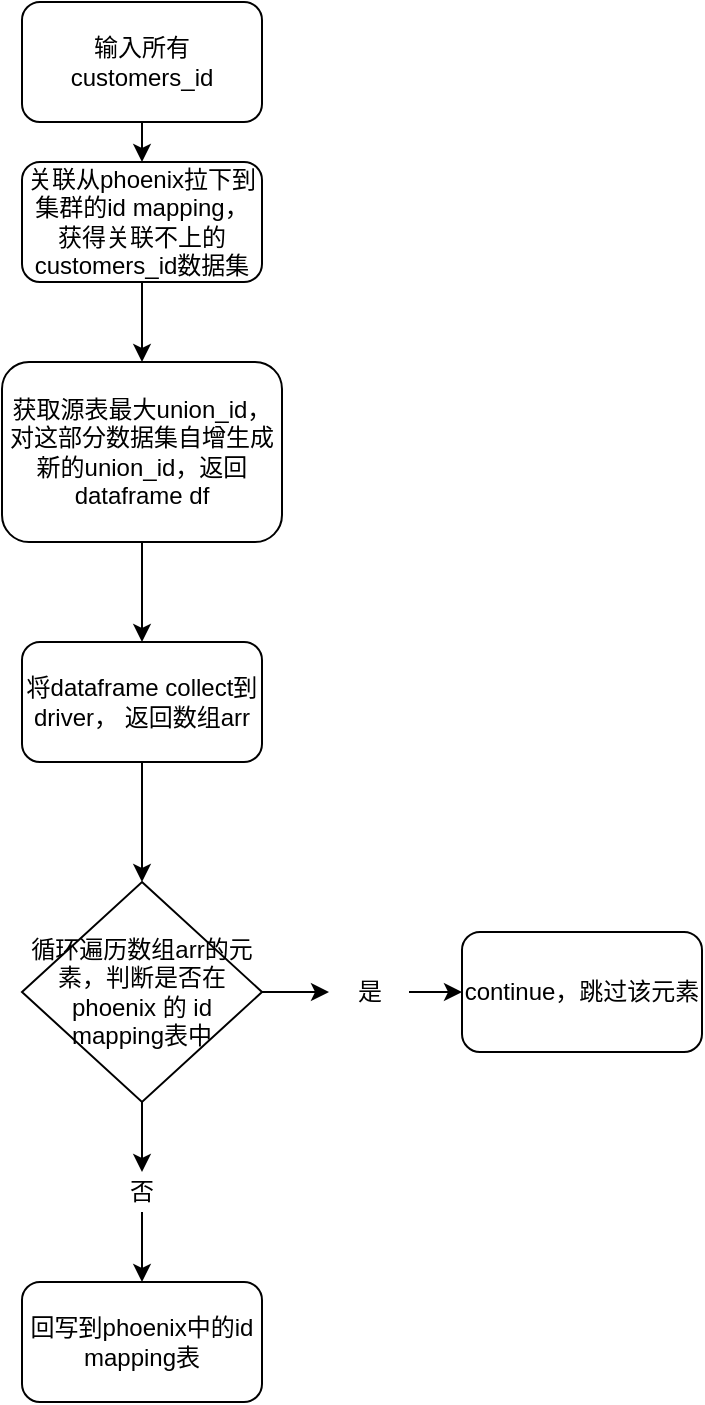 <mxfile version="14.4.4" type="github">
  <diagram id="C5RBs43oDa-KdzZeNtuy" name="Page-1">
    <mxGraphModel dx="1466" dy="796" grid="1" gridSize="10" guides="1" tooltips="1" connect="1" arrows="1" fold="1" page="1" pageScale="1" pageWidth="827" pageHeight="1169" math="0" shadow="0">
      <root>
        <mxCell id="WIyWlLk6GJQsqaUBKTNV-0" />
        <mxCell id="WIyWlLk6GJQsqaUBKTNV-1" parent="WIyWlLk6GJQsqaUBKTNV-0" />
        <mxCell id="SEaOPAh_OnX27pPv8bRk-22" style="edgeStyle=orthogonalEdgeStyle;rounded=0;orthogonalLoop=1;jettySize=auto;html=1;exitX=0.5;exitY=1;exitDx=0;exitDy=0;entryX=0.5;entryY=0;entryDx=0;entryDy=0;" edge="1" parent="WIyWlLk6GJQsqaUBKTNV-1" source="SEaOPAh_OnX27pPv8bRk-0" target="SEaOPAh_OnX27pPv8bRk-21">
          <mxGeometry relative="1" as="geometry" />
        </mxCell>
        <mxCell id="SEaOPAh_OnX27pPv8bRk-0" value="输入所有customers_id" style="rounded=1;whiteSpace=wrap;html=1;" vertex="1" parent="WIyWlLk6GJQsqaUBKTNV-1">
          <mxGeometry x="220" width="120" height="60" as="geometry" />
        </mxCell>
        <mxCell id="SEaOPAh_OnX27pPv8bRk-9" style="edgeStyle=orthogonalEdgeStyle;rounded=0;orthogonalLoop=1;jettySize=auto;html=1;exitX=0.5;exitY=1;exitDx=0;exitDy=0;entryX=0.5;entryY=0;entryDx=0;entryDy=0;" edge="1" parent="WIyWlLk6GJQsqaUBKTNV-1" source="SEaOPAh_OnX27pPv8bRk-15" target="SEaOPAh_OnX27pPv8bRk-4">
          <mxGeometry relative="1" as="geometry" />
        </mxCell>
        <mxCell id="SEaOPAh_OnX27pPv8bRk-11" style="edgeStyle=orthogonalEdgeStyle;rounded=0;orthogonalLoop=1;jettySize=auto;html=1;exitX=1;exitY=0.5;exitDx=0;exitDy=0;entryX=0;entryY=0.5;entryDx=0;entryDy=0;" edge="1" parent="WIyWlLk6GJQsqaUBKTNV-1" source="SEaOPAh_OnX27pPv8bRk-17" target="SEaOPAh_OnX27pPv8bRk-10">
          <mxGeometry relative="1" as="geometry" />
        </mxCell>
        <mxCell id="SEaOPAh_OnX27pPv8bRk-1" value="循环遍历数组arr的元素，判断是否在phoenix 的 id mapping表中" style="rhombus;whiteSpace=wrap;html=1;" vertex="1" parent="WIyWlLk6GJQsqaUBKTNV-1">
          <mxGeometry x="220" y="440" width="120" height="110" as="geometry" />
        </mxCell>
        <mxCell id="SEaOPAh_OnX27pPv8bRk-13" style="edgeStyle=orthogonalEdgeStyle;rounded=0;orthogonalLoop=1;jettySize=auto;html=1;exitX=0.5;exitY=1;exitDx=0;exitDy=0;entryX=0.5;entryY=0;entryDx=0;entryDy=0;" edge="1" parent="WIyWlLk6GJQsqaUBKTNV-1" source="SEaOPAh_OnX27pPv8bRk-3" target="SEaOPAh_OnX27pPv8bRk-12">
          <mxGeometry relative="1" as="geometry" />
        </mxCell>
        <mxCell id="SEaOPAh_OnX27pPv8bRk-3" value="获取源表最大union_id，对这部分数据集自增生成新的union_id，返回dataframe df" style="rounded=1;whiteSpace=wrap;html=1;" vertex="1" parent="WIyWlLk6GJQsqaUBKTNV-1">
          <mxGeometry x="210" y="180" width="140" height="90" as="geometry" />
        </mxCell>
        <mxCell id="SEaOPAh_OnX27pPv8bRk-4" value="回写到phoenix中的id mapping表" style="rounded=1;whiteSpace=wrap;html=1;" vertex="1" parent="WIyWlLk6GJQsqaUBKTNV-1">
          <mxGeometry x="220" y="640" width="120" height="60" as="geometry" />
        </mxCell>
        <mxCell id="SEaOPAh_OnX27pPv8bRk-10" value="continue，跳过该元素" style="rounded=1;whiteSpace=wrap;html=1;" vertex="1" parent="WIyWlLk6GJQsqaUBKTNV-1">
          <mxGeometry x="440" y="465" width="120" height="60" as="geometry" />
        </mxCell>
        <mxCell id="SEaOPAh_OnX27pPv8bRk-14" style="edgeStyle=orthogonalEdgeStyle;rounded=0;orthogonalLoop=1;jettySize=auto;html=1;exitX=0.5;exitY=1;exitDx=0;exitDy=0;entryX=0.5;entryY=0;entryDx=0;entryDy=0;" edge="1" parent="WIyWlLk6GJQsqaUBKTNV-1" source="SEaOPAh_OnX27pPv8bRk-12" target="SEaOPAh_OnX27pPv8bRk-1">
          <mxGeometry relative="1" as="geometry" />
        </mxCell>
        <mxCell id="SEaOPAh_OnX27pPv8bRk-12" value="将dataframe collect到driver， 返回数组arr" style="rounded=1;whiteSpace=wrap;html=1;" vertex="1" parent="WIyWlLk6GJQsqaUBKTNV-1">
          <mxGeometry x="220" y="320" width="120" height="60" as="geometry" />
        </mxCell>
        <mxCell id="SEaOPAh_OnX27pPv8bRk-15" value="否" style="text;html=1;strokeColor=none;fillColor=none;align=center;verticalAlign=middle;whiteSpace=wrap;rounded=0;" vertex="1" parent="WIyWlLk6GJQsqaUBKTNV-1">
          <mxGeometry x="260" y="585" width="40" height="20" as="geometry" />
        </mxCell>
        <mxCell id="SEaOPAh_OnX27pPv8bRk-16" style="edgeStyle=orthogonalEdgeStyle;rounded=0;orthogonalLoop=1;jettySize=auto;html=1;exitX=0.5;exitY=1;exitDx=0;exitDy=0;entryX=0.5;entryY=0;entryDx=0;entryDy=0;" edge="1" parent="WIyWlLk6GJQsqaUBKTNV-1" source="SEaOPAh_OnX27pPv8bRk-1" target="SEaOPAh_OnX27pPv8bRk-15">
          <mxGeometry relative="1" as="geometry">
            <mxPoint x="280" y="550" as="sourcePoint" />
            <mxPoint x="280" y="640" as="targetPoint" />
          </mxGeometry>
        </mxCell>
        <mxCell id="SEaOPAh_OnX27pPv8bRk-17" value="是" style="text;html=1;strokeColor=none;fillColor=none;align=center;verticalAlign=middle;whiteSpace=wrap;rounded=0;" vertex="1" parent="WIyWlLk6GJQsqaUBKTNV-1">
          <mxGeometry x="373.5" y="485" width="40" height="20" as="geometry" />
        </mxCell>
        <mxCell id="SEaOPAh_OnX27pPv8bRk-18" style="edgeStyle=orthogonalEdgeStyle;rounded=0;orthogonalLoop=1;jettySize=auto;html=1;exitX=1;exitY=0.5;exitDx=0;exitDy=0;entryX=0;entryY=0.5;entryDx=0;entryDy=0;" edge="1" parent="WIyWlLk6GJQsqaUBKTNV-1" source="SEaOPAh_OnX27pPv8bRk-1" target="SEaOPAh_OnX27pPv8bRk-17">
          <mxGeometry relative="1" as="geometry">
            <mxPoint x="340" y="495" as="sourcePoint" />
            <mxPoint x="440" y="495" as="targetPoint" />
          </mxGeometry>
        </mxCell>
        <mxCell id="SEaOPAh_OnX27pPv8bRk-23" style="edgeStyle=orthogonalEdgeStyle;rounded=0;orthogonalLoop=1;jettySize=auto;html=1;exitX=0.5;exitY=1;exitDx=0;exitDy=0;entryX=0.5;entryY=0;entryDx=0;entryDy=0;" edge="1" parent="WIyWlLk6GJQsqaUBKTNV-1" source="SEaOPAh_OnX27pPv8bRk-21" target="SEaOPAh_OnX27pPv8bRk-3">
          <mxGeometry relative="1" as="geometry" />
        </mxCell>
        <mxCell id="SEaOPAh_OnX27pPv8bRk-21" value="关联从phoenix拉下到集群的id mapping，获得关联不上的customers_id数据集" style="rounded=1;whiteSpace=wrap;html=1;" vertex="1" parent="WIyWlLk6GJQsqaUBKTNV-1">
          <mxGeometry x="220" y="80" width="120" height="60" as="geometry" />
        </mxCell>
      </root>
    </mxGraphModel>
  </diagram>
</mxfile>
